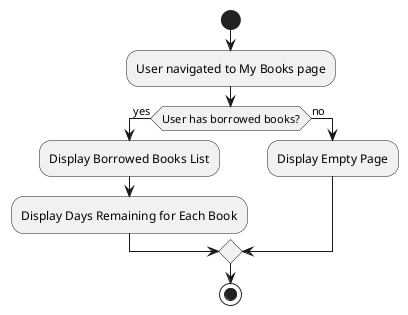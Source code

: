 @startuml

start
:User navigated to My Books page;
if (User has borrowed books?) then (yes)
  :Display Borrowed Books List;
  :Display Days Remaining for Each Book;
else (no)
  :Display Empty Page;
endif

stop

@enduml
